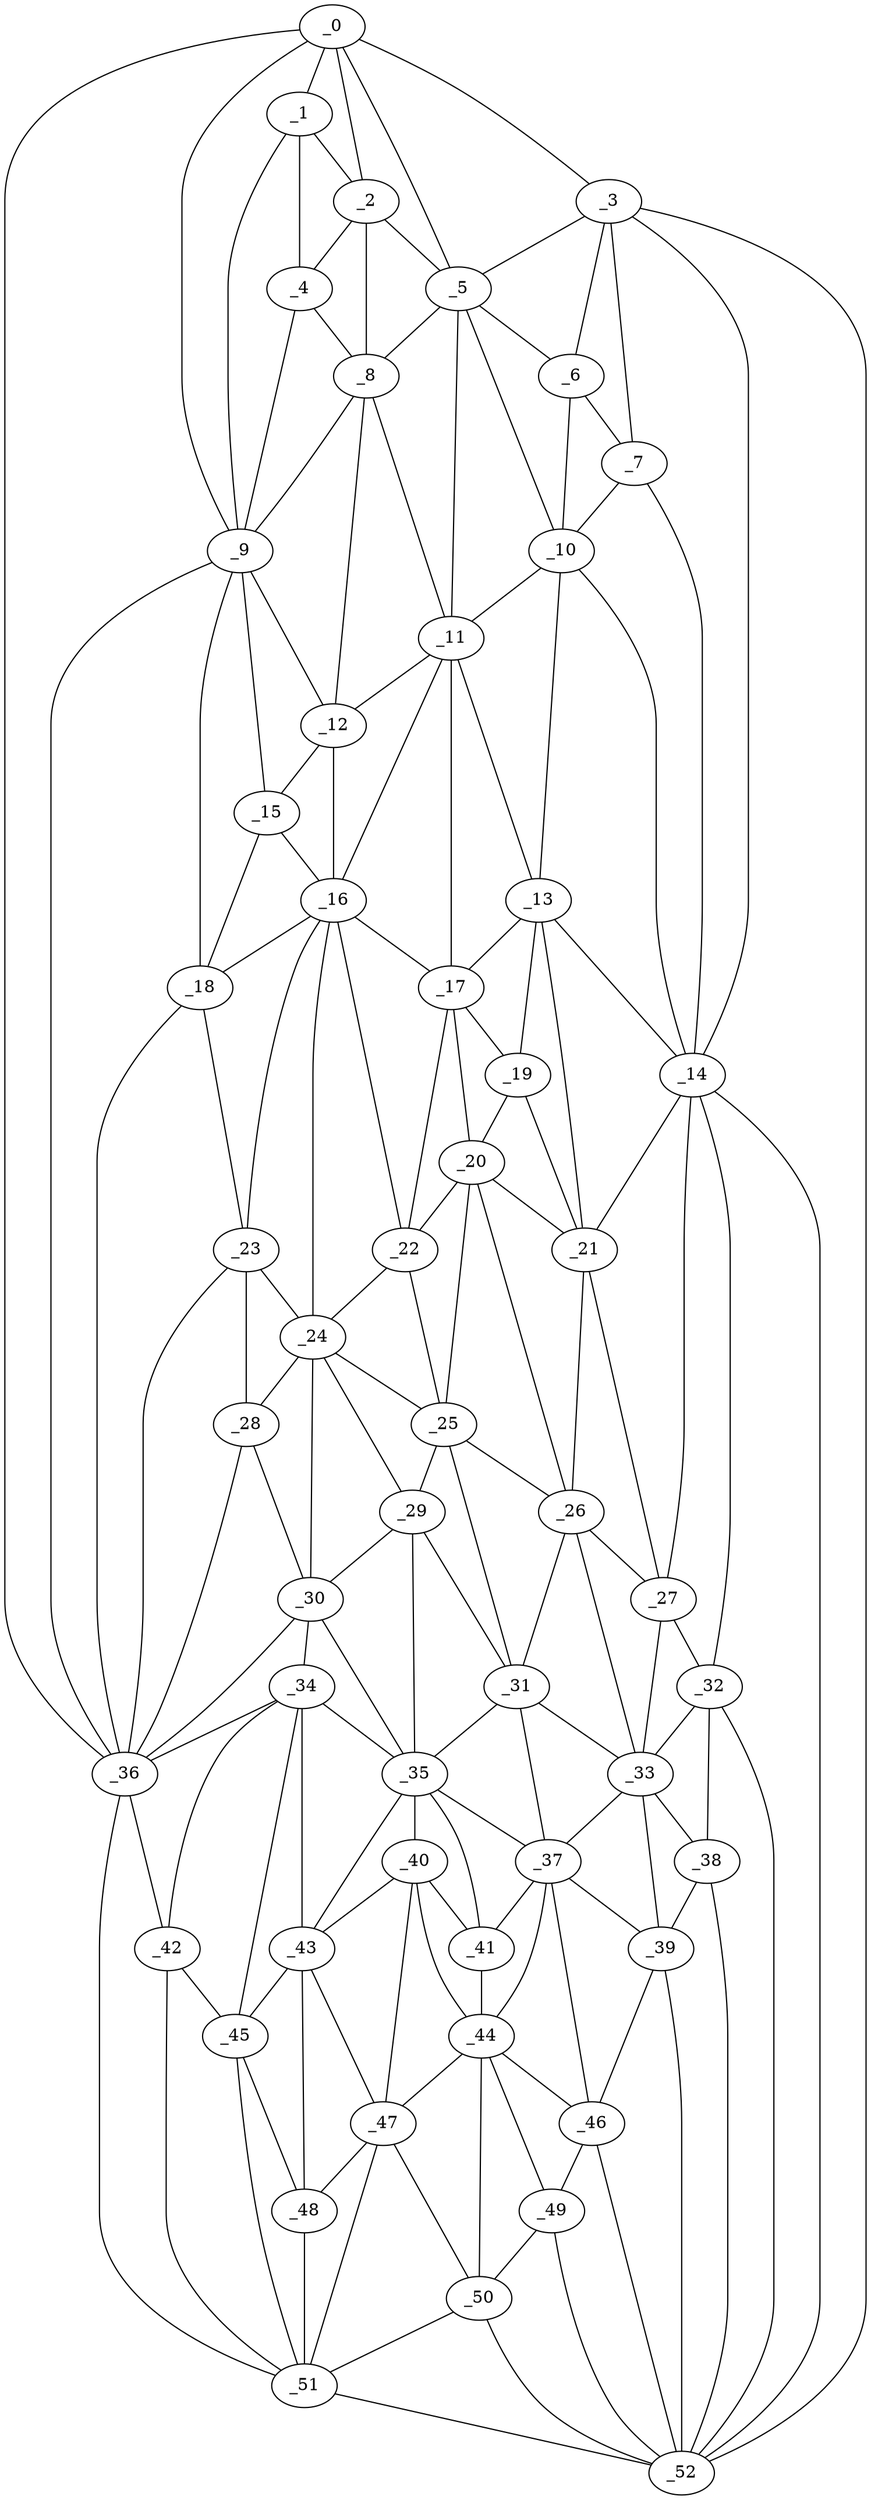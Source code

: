 graph "obj31__330.gxl" {
	_0	 [x=5,
		y=40];
	_1	 [x=24,
		y=39];
	_0 -- _1	 [valence=1];
	_2	 [x=31,
		y=45];
	_0 -- _2	 [valence=2];
	_3	 [x=32,
		y=106];
	_0 -- _3	 [valence=1];
	_5	 [x=37,
		y=66];
	_0 -- _5	 [valence=1];
	_9	 [x=50,
		y=33];
	_0 -- _9	 [valence=1];
	_36	 [x=98,
		y=22];
	_0 -- _36	 [valence=1];
	_1 -- _2	 [valence=1];
	_4	 [x=35,
		y=39];
	_1 -- _4	 [valence=2];
	_1 -- _9	 [valence=2];
	_2 -- _4	 [valence=2];
	_2 -- _5	 [valence=2];
	_8	 [x=45,
		y=41];
	_2 -- _8	 [valence=2];
	_3 -- _5	 [valence=2];
	_6	 [x=41,
		y=84];
	_3 -- _6	 [valence=1];
	_7	 [x=41,
		y=95];
	_3 -- _7	 [valence=2];
	_14	 [x=61,
		y=98];
	_3 -- _14	 [valence=2];
	_52	 [x=125,
		y=86];
	_3 -- _52	 [valence=1];
	_4 -- _8	 [valence=1];
	_4 -- _9	 [valence=1];
	_5 -- _6	 [valence=2];
	_5 -- _8	 [valence=1];
	_10	 [x=52,
		y=81];
	_5 -- _10	 [valence=1];
	_11	 [x=53,
		y=60];
	_5 -- _11	 [valence=2];
	_6 -- _7	 [valence=1];
	_6 -- _10	 [valence=2];
	_7 -- _10	 [valence=2];
	_7 -- _14	 [valence=1];
	_8 -- _9	 [valence=2];
	_8 -- _11	 [valence=2];
	_12	 [x=54,
		y=38];
	_8 -- _12	 [valence=2];
	_9 -- _12	 [valence=2];
	_15	 [x=62,
		y=31];
	_9 -- _15	 [valence=2];
	_18	 [x=65,
		y=30];
	_9 -- _18	 [valence=2];
	_9 -- _36	 [valence=2];
	_10 -- _11	 [valence=1];
	_13	 [x=61,
		y=79];
	_10 -- _13	 [valence=2];
	_10 -- _14	 [valence=2];
	_11 -- _12	 [valence=1];
	_11 -- _13	 [valence=1];
	_16	 [x=62,
		y=42];
	_11 -- _16	 [valence=2];
	_17	 [x=63,
		y=62];
	_11 -- _17	 [valence=2];
	_12 -- _15	 [valence=2];
	_12 -- _16	 [valence=2];
	_13 -- _14	 [valence=2];
	_13 -- _17	 [valence=2];
	_19	 [x=66,
		y=74];
	_13 -- _19	 [valence=1];
	_21	 [x=70,
		y=82];
	_13 -- _21	 [valence=2];
	_14 -- _21	 [valence=2];
	_27	 [x=81,
		y=92];
	_14 -- _27	 [valence=2];
	_32	 [x=90,
		y=91];
	_14 -- _32	 [valence=2];
	_14 -- _52	 [valence=1];
	_15 -- _16	 [valence=2];
	_15 -- _18	 [valence=2];
	_16 -- _17	 [valence=1];
	_16 -- _18	 [valence=2];
	_22	 [x=71,
		y=59];
	_16 -- _22	 [valence=1];
	_23	 [x=77,
		y=29];
	_16 -- _23	 [valence=2];
	_24	 [x=78,
		y=53];
	_16 -- _24	 [valence=2];
	_17 -- _19	 [valence=1];
	_20	 [x=69,
		y=73];
	_17 -- _20	 [valence=2];
	_17 -- _22	 [valence=2];
	_18 -- _23	 [valence=2];
	_18 -- _36	 [valence=1];
	_19 -- _20	 [valence=2];
	_19 -- _21	 [valence=2];
	_20 -- _21	 [valence=1];
	_20 -- _22	 [valence=1];
	_25	 [x=80,
		y=64];
	_20 -- _25	 [valence=2];
	_26	 [x=80,
		y=70];
	_20 -- _26	 [valence=2];
	_21 -- _26	 [valence=2];
	_21 -- _27	 [valence=1];
	_22 -- _24	 [valence=2];
	_22 -- _25	 [valence=1];
	_23 -- _24	 [valence=2];
	_28	 [x=83,
		y=30];
	_23 -- _28	 [valence=1];
	_23 -- _36	 [valence=2];
	_24 -- _25	 [valence=2];
	_24 -- _28	 [valence=2];
	_29	 [x=85,
		y=55];
	_24 -- _29	 [valence=2];
	_30	 [x=89,
		y=31];
	_24 -- _30	 [valence=1];
	_25 -- _26	 [valence=1];
	_25 -- _29	 [valence=2];
	_31	 [x=89,
		y=73];
	_25 -- _31	 [valence=2];
	_26 -- _27	 [valence=2];
	_26 -- _31	 [valence=1];
	_33	 [x=92,
		y=81];
	_26 -- _33	 [valence=2];
	_27 -- _32	 [valence=1];
	_27 -- _33	 [valence=1];
	_28 -- _30	 [valence=1];
	_28 -- _36	 [valence=2];
	_29 -- _30	 [valence=2];
	_29 -- _31	 [valence=1];
	_35	 [x=95,
		y=54];
	_29 -- _35	 [valence=2];
	_34	 [x=95,
		y=31];
	_30 -- _34	 [valence=2];
	_30 -- _35	 [valence=2];
	_30 -- _36	 [valence=2];
	_31 -- _33	 [valence=2];
	_31 -- _35	 [valence=2];
	_37	 [x=98,
		y=71];
	_31 -- _37	 [valence=2];
	_32 -- _33	 [valence=2];
	_38	 [x=99,
		y=89];
	_32 -- _38	 [valence=1];
	_32 -- _52	 [valence=1];
	_33 -- _37	 [valence=2];
	_33 -- _38	 [valence=1];
	_39	 [x=103,
		y=88];
	_33 -- _39	 [valence=1];
	_34 -- _35	 [valence=2];
	_34 -- _36	 [valence=1];
	_42	 [x=105,
		y=28];
	_34 -- _42	 [valence=2];
	_43	 [x=109,
		y=51];
	_34 -- _43	 [valence=2];
	_45	 [x=113,
		y=33];
	_34 -- _45	 [valence=1];
	_35 -- _37	 [valence=1];
	_40	 [x=104,
		y=57];
	_35 -- _40	 [valence=1];
	_41	 [x=104,
		y=66];
	_35 -- _41	 [valence=2];
	_35 -- _43	 [valence=2];
	_36 -- _42	 [valence=1];
	_51	 [x=124,
		y=37];
	_36 -- _51	 [valence=1];
	_37 -- _39	 [valence=2];
	_37 -- _41	 [valence=2];
	_44	 [x=112,
		y=68];
	_37 -- _44	 [valence=2];
	_46	 [x=113,
		y=85];
	_37 -- _46	 [valence=2];
	_38 -- _39	 [valence=2];
	_38 -- _52	 [valence=2];
	_39 -- _46	 [valence=1];
	_39 -- _52	 [valence=1];
	_40 -- _41	 [valence=2];
	_40 -- _43	 [valence=2];
	_40 -- _44	 [valence=2];
	_47	 [x=114,
		y=51];
	_40 -- _47	 [valence=2];
	_41 -- _44	 [valence=2];
	_42 -- _45	 [valence=2];
	_42 -- _51	 [valence=1];
	_43 -- _45	 [valence=2];
	_43 -- _47	 [valence=2];
	_48	 [x=115,
		y=45];
	_43 -- _48	 [valence=2];
	_44 -- _46	 [valence=2];
	_44 -- _47	 [valence=2];
	_49	 [x=119,
		y=77];
	_44 -- _49	 [valence=1];
	_50	 [x=120,
		y=68];
	_44 -- _50	 [valence=2];
	_45 -- _48	 [valence=2];
	_45 -- _51	 [valence=2];
	_46 -- _49	 [valence=2];
	_46 -- _52	 [valence=2];
	_47 -- _48	 [valence=2];
	_47 -- _50	 [valence=1];
	_47 -- _51	 [valence=1];
	_48 -- _51	 [valence=2];
	_49 -- _50	 [valence=1];
	_49 -- _52	 [valence=2];
	_50 -- _51	 [valence=2];
	_50 -- _52	 [valence=1];
	_51 -- _52	 [valence=1];
}
